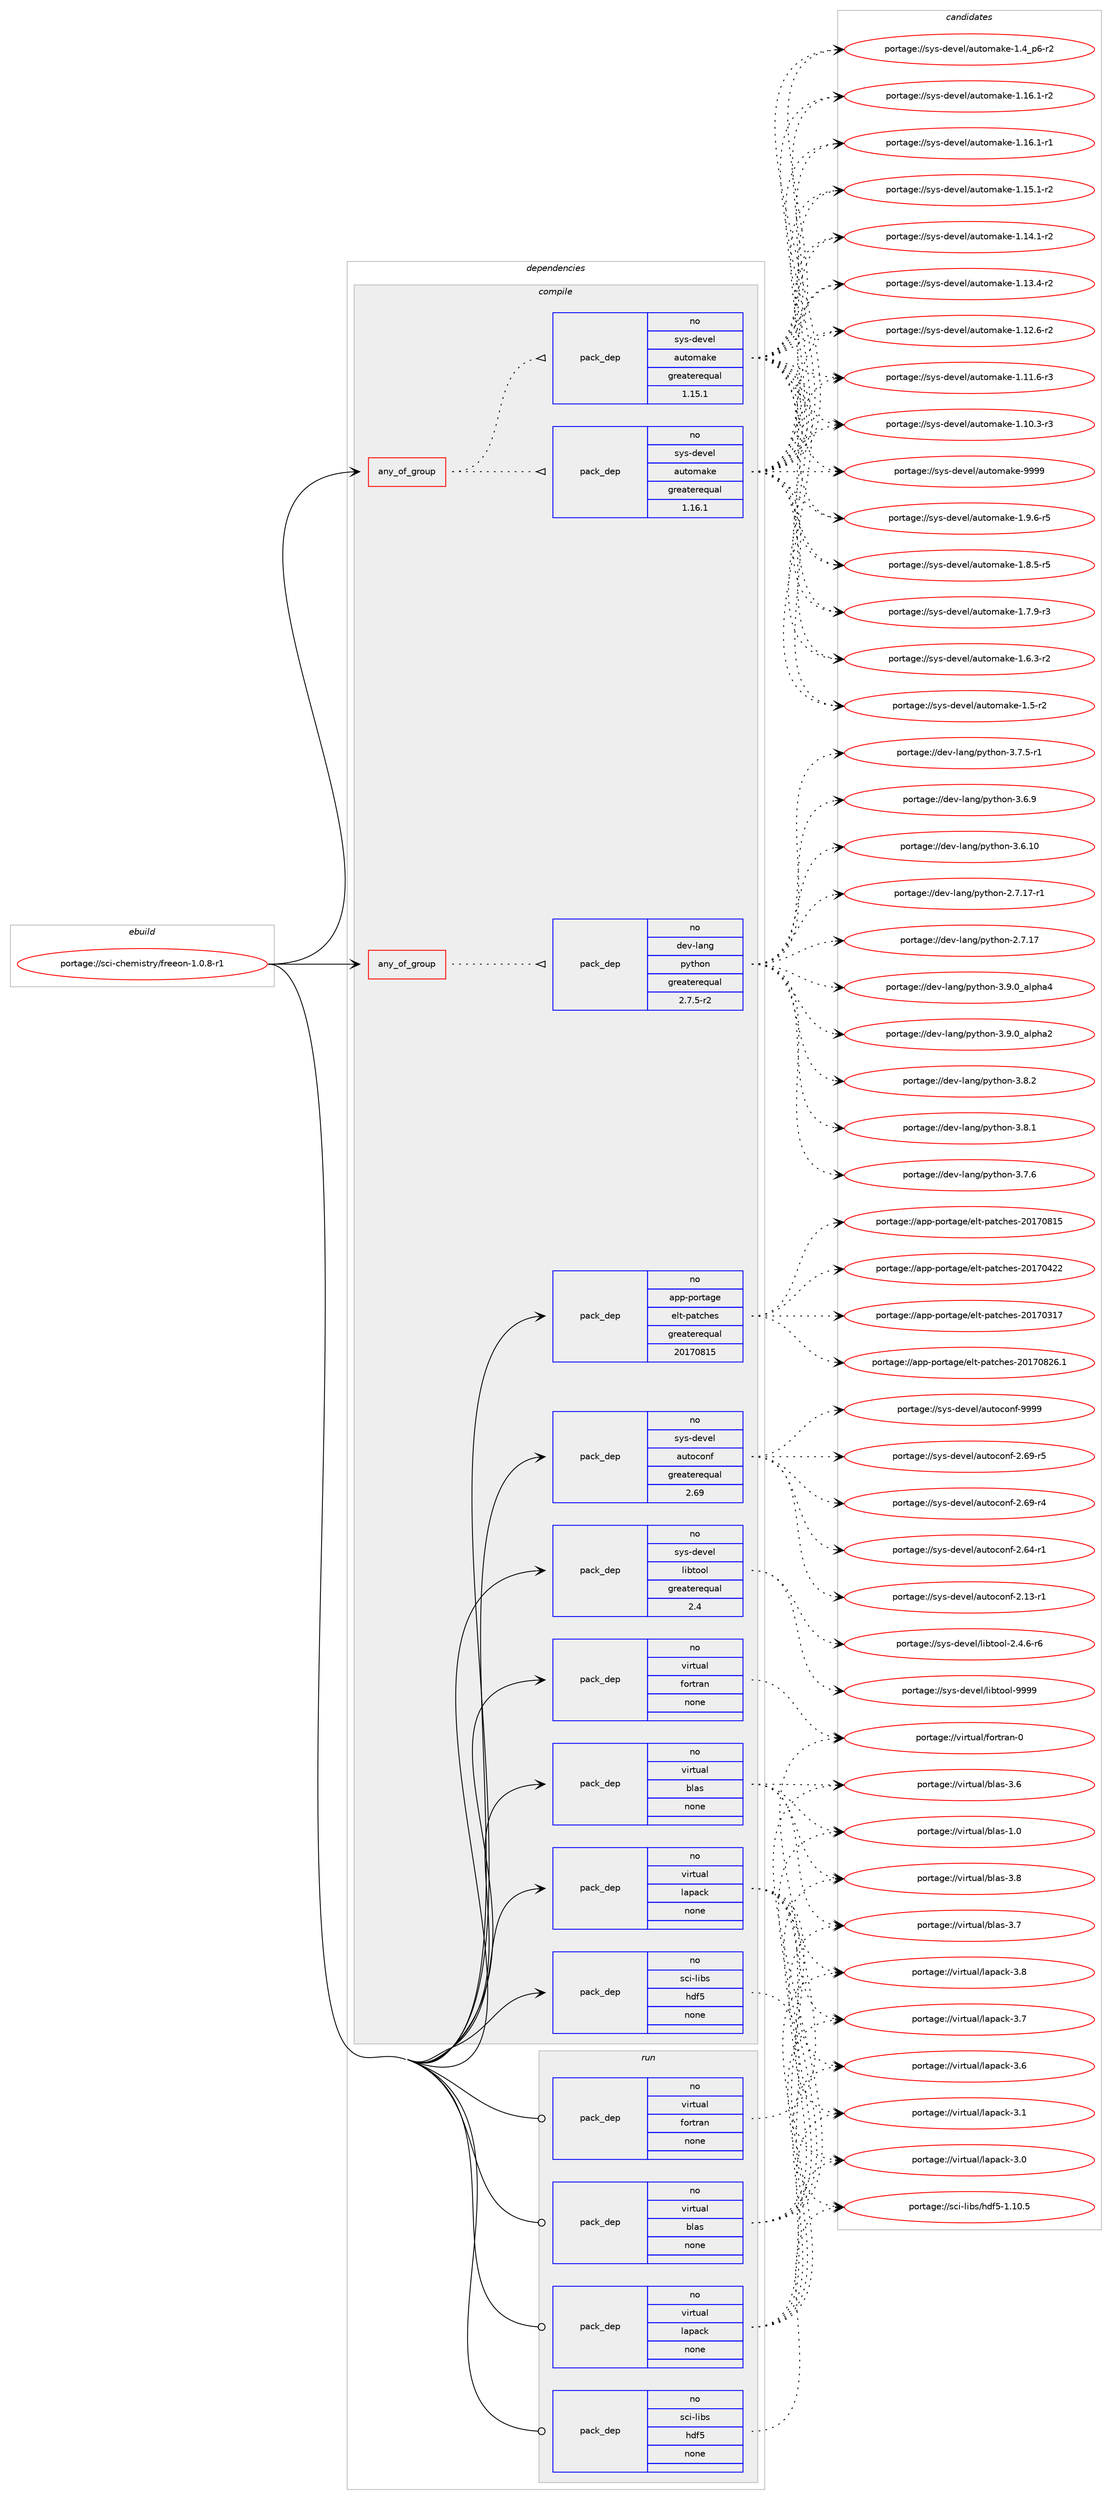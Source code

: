 digraph prolog {

# *************
# Graph options
# *************

newrank=true;
concentrate=true;
compound=true;
graph [rankdir=LR,fontname=Helvetica,fontsize=10,ranksep=1.5];#, ranksep=2.5, nodesep=0.2];
edge  [arrowhead=vee];
node  [fontname=Helvetica,fontsize=10];

# **********
# The ebuild
# **********

subgraph cluster_leftcol {
color=gray;
rank=same;
label=<<i>ebuild</i>>;
id [label="portage://sci-chemistry/freeon-1.0.8-r1", color=red, width=4, href="../sci-chemistry/freeon-1.0.8-r1.svg"];
}

# ****************
# The dependencies
# ****************

subgraph cluster_midcol {
color=gray;
label=<<i>dependencies</i>>;
subgraph cluster_compile {
fillcolor="#eeeeee";
style=filled;
label=<<i>compile</i>>;
subgraph any1136 {
dependency56040 [label=<<TABLE BORDER="0" CELLBORDER="1" CELLSPACING="0" CELLPADDING="4"><TR><TD CELLPADDING="10">any_of_group</TD></TR></TABLE>>, shape=none, color=red];subgraph pack43357 {
dependency56041 [label=<<TABLE BORDER="0" CELLBORDER="1" CELLSPACING="0" CELLPADDING="4" WIDTH="220"><TR><TD ROWSPAN="6" CELLPADDING="30">pack_dep</TD></TR><TR><TD WIDTH="110">no</TD></TR><TR><TD>dev-lang</TD></TR><TR><TD>python</TD></TR><TR><TD>greaterequal</TD></TR><TR><TD>2.7.5-r2</TD></TR></TABLE>>, shape=none, color=blue];
}
dependency56040:e -> dependency56041:w [weight=20,style="dotted",arrowhead="oinv"];
}
id:e -> dependency56040:w [weight=20,style="solid",arrowhead="vee"];
subgraph any1137 {
dependency56042 [label=<<TABLE BORDER="0" CELLBORDER="1" CELLSPACING="0" CELLPADDING="4"><TR><TD CELLPADDING="10">any_of_group</TD></TR></TABLE>>, shape=none, color=red];subgraph pack43358 {
dependency56043 [label=<<TABLE BORDER="0" CELLBORDER="1" CELLSPACING="0" CELLPADDING="4" WIDTH="220"><TR><TD ROWSPAN="6" CELLPADDING="30">pack_dep</TD></TR><TR><TD WIDTH="110">no</TD></TR><TR><TD>sys-devel</TD></TR><TR><TD>automake</TD></TR><TR><TD>greaterequal</TD></TR><TR><TD>1.16.1</TD></TR></TABLE>>, shape=none, color=blue];
}
dependency56042:e -> dependency56043:w [weight=20,style="dotted",arrowhead="oinv"];
subgraph pack43359 {
dependency56044 [label=<<TABLE BORDER="0" CELLBORDER="1" CELLSPACING="0" CELLPADDING="4" WIDTH="220"><TR><TD ROWSPAN="6" CELLPADDING="30">pack_dep</TD></TR><TR><TD WIDTH="110">no</TD></TR><TR><TD>sys-devel</TD></TR><TR><TD>automake</TD></TR><TR><TD>greaterequal</TD></TR><TR><TD>1.15.1</TD></TR></TABLE>>, shape=none, color=blue];
}
dependency56042:e -> dependency56044:w [weight=20,style="dotted",arrowhead="oinv"];
}
id:e -> dependency56042:w [weight=20,style="solid",arrowhead="vee"];
subgraph pack43360 {
dependency56045 [label=<<TABLE BORDER="0" CELLBORDER="1" CELLSPACING="0" CELLPADDING="4" WIDTH="220"><TR><TD ROWSPAN="6" CELLPADDING="30">pack_dep</TD></TR><TR><TD WIDTH="110">no</TD></TR><TR><TD>app-portage</TD></TR><TR><TD>elt-patches</TD></TR><TR><TD>greaterequal</TD></TR><TR><TD>20170815</TD></TR></TABLE>>, shape=none, color=blue];
}
id:e -> dependency56045:w [weight=20,style="solid",arrowhead="vee"];
subgraph pack43361 {
dependency56046 [label=<<TABLE BORDER="0" CELLBORDER="1" CELLSPACING="0" CELLPADDING="4" WIDTH="220"><TR><TD ROWSPAN="6" CELLPADDING="30">pack_dep</TD></TR><TR><TD WIDTH="110">no</TD></TR><TR><TD>sci-libs</TD></TR><TR><TD>hdf5</TD></TR><TR><TD>none</TD></TR><TR><TD></TD></TR></TABLE>>, shape=none, color=blue];
}
id:e -> dependency56046:w [weight=20,style="solid",arrowhead="vee"];
subgraph pack43362 {
dependency56047 [label=<<TABLE BORDER="0" CELLBORDER="1" CELLSPACING="0" CELLPADDING="4" WIDTH="220"><TR><TD ROWSPAN="6" CELLPADDING="30">pack_dep</TD></TR><TR><TD WIDTH="110">no</TD></TR><TR><TD>sys-devel</TD></TR><TR><TD>autoconf</TD></TR><TR><TD>greaterequal</TD></TR><TR><TD>2.69</TD></TR></TABLE>>, shape=none, color=blue];
}
id:e -> dependency56047:w [weight=20,style="solid",arrowhead="vee"];
subgraph pack43363 {
dependency56048 [label=<<TABLE BORDER="0" CELLBORDER="1" CELLSPACING="0" CELLPADDING="4" WIDTH="220"><TR><TD ROWSPAN="6" CELLPADDING="30">pack_dep</TD></TR><TR><TD WIDTH="110">no</TD></TR><TR><TD>sys-devel</TD></TR><TR><TD>libtool</TD></TR><TR><TD>greaterequal</TD></TR><TR><TD>2.4</TD></TR></TABLE>>, shape=none, color=blue];
}
id:e -> dependency56048:w [weight=20,style="solid",arrowhead="vee"];
subgraph pack43364 {
dependency56049 [label=<<TABLE BORDER="0" CELLBORDER="1" CELLSPACING="0" CELLPADDING="4" WIDTH="220"><TR><TD ROWSPAN="6" CELLPADDING="30">pack_dep</TD></TR><TR><TD WIDTH="110">no</TD></TR><TR><TD>virtual</TD></TR><TR><TD>blas</TD></TR><TR><TD>none</TD></TR><TR><TD></TD></TR></TABLE>>, shape=none, color=blue];
}
id:e -> dependency56049:w [weight=20,style="solid",arrowhead="vee"];
subgraph pack43365 {
dependency56050 [label=<<TABLE BORDER="0" CELLBORDER="1" CELLSPACING="0" CELLPADDING="4" WIDTH="220"><TR><TD ROWSPAN="6" CELLPADDING="30">pack_dep</TD></TR><TR><TD WIDTH="110">no</TD></TR><TR><TD>virtual</TD></TR><TR><TD>fortran</TD></TR><TR><TD>none</TD></TR><TR><TD></TD></TR></TABLE>>, shape=none, color=blue];
}
id:e -> dependency56050:w [weight=20,style="solid",arrowhead="vee"];
subgraph pack43366 {
dependency56051 [label=<<TABLE BORDER="0" CELLBORDER="1" CELLSPACING="0" CELLPADDING="4" WIDTH="220"><TR><TD ROWSPAN="6" CELLPADDING="30">pack_dep</TD></TR><TR><TD WIDTH="110">no</TD></TR><TR><TD>virtual</TD></TR><TR><TD>lapack</TD></TR><TR><TD>none</TD></TR><TR><TD></TD></TR></TABLE>>, shape=none, color=blue];
}
id:e -> dependency56051:w [weight=20,style="solid",arrowhead="vee"];
}
subgraph cluster_compileandrun {
fillcolor="#eeeeee";
style=filled;
label=<<i>compile and run</i>>;
}
subgraph cluster_run {
fillcolor="#eeeeee";
style=filled;
label=<<i>run</i>>;
subgraph pack43367 {
dependency56052 [label=<<TABLE BORDER="0" CELLBORDER="1" CELLSPACING="0" CELLPADDING="4" WIDTH="220"><TR><TD ROWSPAN="6" CELLPADDING="30">pack_dep</TD></TR><TR><TD WIDTH="110">no</TD></TR><TR><TD>sci-libs</TD></TR><TR><TD>hdf5</TD></TR><TR><TD>none</TD></TR><TR><TD></TD></TR></TABLE>>, shape=none, color=blue];
}
id:e -> dependency56052:w [weight=20,style="solid",arrowhead="odot"];
subgraph pack43368 {
dependency56053 [label=<<TABLE BORDER="0" CELLBORDER="1" CELLSPACING="0" CELLPADDING="4" WIDTH="220"><TR><TD ROWSPAN="6" CELLPADDING="30">pack_dep</TD></TR><TR><TD WIDTH="110">no</TD></TR><TR><TD>virtual</TD></TR><TR><TD>blas</TD></TR><TR><TD>none</TD></TR><TR><TD></TD></TR></TABLE>>, shape=none, color=blue];
}
id:e -> dependency56053:w [weight=20,style="solid",arrowhead="odot"];
subgraph pack43369 {
dependency56054 [label=<<TABLE BORDER="0" CELLBORDER="1" CELLSPACING="0" CELLPADDING="4" WIDTH="220"><TR><TD ROWSPAN="6" CELLPADDING="30">pack_dep</TD></TR><TR><TD WIDTH="110">no</TD></TR><TR><TD>virtual</TD></TR><TR><TD>fortran</TD></TR><TR><TD>none</TD></TR><TR><TD></TD></TR></TABLE>>, shape=none, color=blue];
}
id:e -> dependency56054:w [weight=20,style="solid",arrowhead="odot"];
subgraph pack43370 {
dependency56055 [label=<<TABLE BORDER="0" CELLBORDER="1" CELLSPACING="0" CELLPADDING="4" WIDTH="220"><TR><TD ROWSPAN="6" CELLPADDING="30">pack_dep</TD></TR><TR><TD WIDTH="110">no</TD></TR><TR><TD>virtual</TD></TR><TR><TD>lapack</TD></TR><TR><TD>none</TD></TR><TR><TD></TD></TR></TABLE>>, shape=none, color=blue];
}
id:e -> dependency56055:w [weight=20,style="solid",arrowhead="odot"];
}
}

# **************
# The candidates
# **************

subgraph cluster_choices {
rank=same;
color=gray;
label=<<i>candidates</i>>;

subgraph choice43357 {
color=black;
nodesep=1;
choice10010111845108971101034711212111610411111045514657464895971081121049752 [label="portage://dev-lang/python-3.9.0_alpha4", color=red, width=4,href="../dev-lang/python-3.9.0_alpha4.svg"];
choice10010111845108971101034711212111610411111045514657464895971081121049750 [label="portage://dev-lang/python-3.9.0_alpha2", color=red, width=4,href="../dev-lang/python-3.9.0_alpha2.svg"];
choice100101118451089711010347112121116104111110455146564650 [label="portage://dev-lang/python-3.8.2", color=red, width=4,href="../dev-lang/python-3.8.2.svg"];
choice100101118451089711010347112121116104111110455146564649 [label="portage://dev-lang/python-3.8.1", color=red, width=4,href="../dev-lang/python-3.8.1.svg"];
choice100101118451089711010347112121116104111110455146554654 [label="portage://dev-lang/python-3.7.6", color=red, width=4,href="../dev-lang/python-3.7.6.svg"];
choice1001011184510897110103471121211161041111104551465546534511449 [label="portage://dev-lang/python-3.7.5-r1", color=red, width=4,href="../dev-lang/python-3.7.5-r1.svg"];
choice100101118451089711010347112121116104111110455146544657 [label="portage://dev-lang/python-3.6.9", color=red, width=4,href="../dev-lang/python-3.6.9.svg"];
choice10010111845108971101034711212111610411111045514654464948 [label="portage://dev-lang/python-3.6.10", color=red, width=4,href="../dev-lang/python-3.6.10.svg"];
choice100101118451089711010347112121116104111110455046554649554511449 [label="portage://dev-lang/python-2.7.17-r1", color=red, width=4,href="../dev-lang/python-2.7.17-r1.svg"];
choice10010111845108971101034711212111610411111045504655464955 [label="portage://dev-lang/python-2.7.17", color=red, width=4,href="../dev-lang/python-2.7.17.svg"];
dependency56041:e -> choice10010111845108971101034711212111610411111045514657464895971081121049752:w [style=dotted,weight="100"];
dependency56041:e -> choice10010111845108971101034711212111610411111045514657464895971081121049750:w [style=dotted,weight="100"];
dependency56041:e -> choice100101118451089711010347112121116104111110455146564650:w [style=dotted,weight="100"];
dependency56041:e -> choice100101118451089711010347112121116104111110455146564649:w [style=dotted,weight="100"];
dependency56041:e -> choice100101118451089711010347112121116104111110455146554654:w [style=dotted,weight="100"];
dependency56041:e -> choice1001011184510897110103471121211161041111104551465546534511449:w [style=dotted,weight="100"];
dependency56041:e -> choice100101118451089711010347112121116104111110455146544657:w [style=dotted,weight="100"];
dependency56041:e -> choice10010111845108971101034711212111610411111045514654464948:w [style=dotted,weight="100"];
dependency56041:e -> choice100101118451089711010347112121116104111110455046554649554511449:w [style=dotted,weight="100"];
dependency56041:e -> choice10010111845108971101034711212111610411111045504655464955:w [style=dotted,weight="100"];
}
subgraph choice43358 {
color=black;
nodesep=1;
choice115121115451001011181011084797117116111109971071014557575757 [label="portage://sys-devel/automake-9999", color=red, width=4,href="../sys-devel/automake-9999.svg"];
choice115121115451001011181011084797117116111109971071014549465746544511453 [label="portage://sys-devel/automake-1.9.6-r5", color=red, width=4,href="../sys-devel/automake-1.9.6-r5.svg"];
choice115121115451001011181011084797117116111109971071014549465646534511453 [label="portage://sys-devel/automake-1.8.5-r5", color=red, width=4,href="../sys-devel/automake-1.8.5-r5.svg"];
choice115121115451001011181011084797117116111109971071014549465546574511451 [label="portage://sys-devel/automake-1.7.9-r3", color=red, width=4,href="../sys-devel/automake-1.7.9-r3.svg"];
choice115121115451001011181011084797117116111109971071014549465446514511450 [label="portage://sys-devel/automake-1.6.3-r2", color=red, width=4,href="../sys-devel/automake-1.6.3-r2.svg"];
choice11512111545100101118101108479711711611110997107101454946534511450 [label="portage://sys-devel/automake-1.5-r2", color=red, width=4,href="../sys-devel/automake-1.5-r2.svg"];
choice115121115451001011181011084797117116111109971071014549465295112544511450 [label="portage://sys-devel/automake-1.4_p6-r2", color=red, width=4,href="../sys-devel/automake-1.4_p6-r2.svg"];
choice11512111545100101118101108479711711611110997107101454946495446494511450 [label="portage://sys-devel/automake-1.16.1-r2", color=red, width=4,href="../sys-devel/automake-1.16.1-r2.svg"];
choice11512111545100101118101108479711711611110997107101454946495446494511449 [label="portage://sys-devel/automake-1.16.1-r1", color=red, width=4,href="../sys-devel/automake-1.16.1-r1.svg"];
choice11512111545100101118101108479711711611110997107101454946495346494511450 [label="portage://sys-devel/automake-1.15.1-r2", color=red, width=4,href="../sys-devel/automake-1.15.1-r2.svg"];
choice11512111545100101118101108479711711611110997107101454946495246494511450 [label="portage://sys-devel/automake-1.14.1-r2", color=red, width=4,href="../sys-devel/automake-1.14.1-r2.svg"];
choice11512111545100101118101108479711711611110997107101454946495146524511450 [label="portage://sys-devel/automake-1.13.4-r2", color=red, width=4,href="../sys-devel/automake-1.13.4-r2.svg"];
choice11512111545100101118101108479711711611110997107101454946495046544511450 [label="portage://sys-devel/automake-1.12.6-r2", color=red, width=4,href="../sys-devel/automake-1.12.6-r2.svg"];
choice11512111545100101118101108479711711611110997107101454946494946544511451 [label="portage://sys-devel/automake-1.11.6-r3", color=red, width=4,href="../sys-devel/automake-1.11.6-r3.svg"];
choice11512111545100101118101108479711711611110997107101454946494846514511451 [label="portage://sys-devel/automake-1.10.3-r3", color=red, width=4,href="../sys-devel/automake-1.10.3-r3.svg"];
dependency56043:e -> choice115121115451001011181011084797117116111109971071014557575757:w [style=dotted,weight="100"];
dependency56043:e -> choice115121115451001011181011084797117116111109971071014549465746544511453:w [style=dotted,weight="100"];
dependency56043:e -> choice115121115451001011181011084797117116111109971071014549465646534511453:w [style=dotted,weight="100"];
dependency56043:e -> choice115121115451001011181011084797117116111109971071014549465546574511451:w [style=dotted,weight="100"];
dependency56043:e -> choice115121115451001011181011084797117116111109971071014549465446514511450:w [style=dotted,weight="100"];
dependency56043:e -> choice11512111545100101118101108479711711611110997107101454946534511450:w [style=dotted,weight="100"];
dependency56043:e -> choice115121115451001011181011084797117116111109971071014549465295112544511450:w [style=dotted,weight="100"];
dependency56043:e -> choice11512111545100101118101108479711711611110997107101454946495446494511450:w [style=dotted,weight="100"];
dependency56043:e -> choice11512111545100101118101108479711711611110997107101454946495446494511449:w [style=dotted,weight="100"];
dependency56043:e -> choice11512111545100101118101108479711711611110997107101454946495346494511450:w [style=dotted,weight="100"];
dependency56043:e -> choice11512111545100101118101108479711711611110997107101454946495246494511450:w [style=dotted,weight="100"];
dependency56043:e -> choice11512111545100101118101108479711711611110997107101454946495146524511450:w [style=dotted,weight="100"];
dependency56043:e -> choice11512111545100101118101108479711711611110997107101454946495046544511450:w [style=dotted,weight="100"];
dependency56043:e -> choice11512111545100101118101108479711711611110997107101454946494946544511451:w [style=dotted,weight="100"];
dependency56043:e -> choice11512111545100101118101108479711711611110997107101454946494846514511451:w [style=dotted,weight="100"];
}
subgraph choice43359 {
color=black;
nodesep=1;
choice115121115451001011181011084797117116111109971071014557575757 [label="portage://sys-devel/automake-9999", color=red, width=4,href="../sys-devel/automake-9999.svg"];
choice115121115451001011181011084797117116111109971071014549465746544511453 [label="portage://sys-devel/automake-1.9.6-r5", color=red, width=4,href="../sys-devel/automake-1.9.6-r5.svg"];
choice115121115451001011181011084797117116111109971071014549465646534511453 [label="portage://sys-devel/automake-1.8.5-r5", color=red, width=4,href="../sys-devel/automake-1.8.5-r5.svg"];
choice115121115451001011181011084797117116111109971071014549465546574511451 [label="portage://sys-devel/automake-1.7.9-r3", color=red, width=4,href="../sys-devel/automake-1.7.9-r3.svg"];
choice115121115451001011181011084797117116111109971071014549465446514511450 [label="portage://sys-devel/automake-1.6.3-r2", color=red, width=4,href="../sys-devel/automake-1.6.3-r2.svg"];
choice11512111545100101118101108479711711611110997107101454946534511450 [label="portage://sys-devel/automake-1.5-r2", color=red, width=4,href="../sys-devel/automake-1.5-r2.svg"];
choice115121115451001011181011084797117116111109971071014549465295112544511450 [label="portage://sys-devel/automake-1.4_p6-r2", color=red, width=4,href="../sys-devel/automake-1.4_p6-r2.svg"];
choice11512111545100101118101108479711711611110997107101454946495446494511450 [label="portage://sys-devel/automake-1.16.1-r2", color=red, width=4,href="../sys-devel/automake-1.16.1-r2.svg"];
choice11512111545100101118101108479711711611110997107101454946495446494511449 [label="portage://sys-devel/automake-1.16.1-r1", color=red, width=4,href="../sys-devel/automake-1.16.1-r1.svg"];
choice11512111545100101118101108479711711611110997107101454946495346494511450 [label="portage://sys-devel/automake-1.15.1-r2", color=red, width=4,href="../sys-devel/automake-1.15.1-r2.svg"];
choice11512111545100101118101108479711711611110997107101454946495246494511450 [label="portage://sys-devel/automake-1.14.1-r2", color=red, width=4,href="../sys-devel/automake-1.14.1-r2.svg"];
choice11512111545100101118101108479711711611110997107101454946495146524511450 [label="portage://sys-devel/automake-1.13.4-r2", color=red, width=4,href="../sys-devel/automake-1.13.4-r2.svg"];
choice11512111545100101118101108479711711611110997107101454946495046544511450 [label="portage://sys-devel/automake-1.12.6-r2", color=red, width=4,href="../sys-devel/automake-1.12.6-r2.svg"];
choice11512111545100101118101108479711711611110997107101454946494946544511451 [label="portage://sys-devel/automake-1.11.6-r3", color=red, width=4,href="../sys-devel/automake-1.11.6-r3.svg"];
choice11512111545100101118101108479711711611110997107101454946494846514511451 [label="portage://sys-devel/automake-1.10.3-r3", color=red, width=4,href="../sys-devel/automake-1.10.3-r3.svg"];
dependency56044:e -> choice115121115451001011181011084797117116111109971071014557575757:w [style=dotted,weight="100"];
dependency56044:e -> choice115121115451001011181011084797117116111109971071014549465746544511453:w [style=dotted,weight="100"];
dependency56044:e -> choice115121115451001011181011084797117116111109971071014549465646534511453:w [style=dotted,weight="100"];
dependency56044:e -> choice115121115451001011181011084797117116111109971071014549465546574511451:w [style=dotted,weight="100"];
dependency56044:e -> choice115121115451001011181011084797117116111109971071014549465446514511450:w [style=dotted,weight="100"];
dependency56044:e -> choice11512111545100101118101108479711711611110997107101454946534511450:w [style=dotted,weight="100"];
dependency56044:e -> choice115121115451001011181011084797117116111109971071014549465295112544511450:w [style=dotted,weight="100"];
dependency56044:e -> choice11512111545100101118101108479711711611110997107101454946495446494511450:w [style=dotted,weight="100"];
dependency56044:e -> choice11512111545100101118101108479711711611110997107101454946495446494511449:w [style=dotted,weight="100"];
dependency56044:e -> choice11512111545100101118101108479711711611110997107101454946495346494511450:w [style=dotted,weight="100"];
dependency56044:e -> choice11512111545100101118101108479711711611110997107101454946495246494511450:w [style=dotted,weight="100"];
dependency56044:e -> choice11512111545100101118101108479711711611110997107101454946495146524511450:w [style=dotted,weight="100"];
dependency56044:e -> choice11512111545100101118101108479711711611110997107101454946495046544511450:w [style=dotted,weight="100"];
dependency56044:e -> choice11512111545100101118101108479711711611110997107101454946494946544511451:w [style=dotted,weight="100"];
dependency56044:e -> choice11512111545100101118101108479711711611110997107101454946494846514511451:w [style=dotted,weight="100"];
}
subgraph choice43360 {
color=black;
nodesep=1;
choice971121124511211111411697103101471011081164511297116991041011154550484955485650544649 [label="portage://app-portage/elt-patches-20170826.1", color=red, width=4,href="../app-portage/elt-patches-20170826.1.svg"];
choice97112112451121111141169710310147101108116451129711699104101115455048495548564953 [label="portage://app-portage/elt-patches-20170815", color=red, width=4,href="../app-portage/elt-patches-20170815.svg"];
choice97112112451121111141169710310147101108116451129711699104101115455048495548525050 [label="portage://app-portage/elt-patches-20170422", color=red, width=4,href="../app-portage/elt-patches-20170422.svg"];
choice97112112451121111141169710310147101108116451129711699104101115455048495548514955 [label="portage://app-portage/elt-patches-20170317", color=red, width=4,href="../app-portage/elt-patches-20170317.svg"];
dependency56045:e -> choice971121124511211111411697103101471011081164511297116991041011154550484955485650544649:w [style=dotted,weight="100"];
dependency56045:e -> choice97112112451121111141169710310147101108116451129711699104101115455048495548564953:w [style=dotted,weight="100"];
dependency56045:e -> choice97112112451121111141169710310147101108116451129711699104101115455048495548525050:w [style=dotted,weight="100"];
dependency56045:e -> choice97112112451121111141169710310147101108116451129711699104101115455048495548514955:w [style=dotted,weight="100"];
}
subgraph choice43361 {
color=black;
nodesep=1;
choice115991054510810598115471041001025345494649484653 [label="portage://sci-libs/hdf5-1.10.5", color=red, width=4,href="../sci-libs/hdf5-1.10.5.svg"];
dependency56046:e -> choice115991054510810598115471041001025345494649484653:w [style=dotted,weight="100"];
}
subgraph choice43362 {
color=black;
nodesep=1;
choice115121115451001011181011084797117116111991111101024557575757 [label="portage://sys-devel/autoconf-9999", color=red, width=4,href="../sys-devel/autoconf-9999.svg"];
choice1151211154510010111810110847971171161119911111010245504654574511453 [label="portage://sys-devel/autoconf-2.69-r5", color=red, width=4,href="../sys-devel/autoconf-2.69-r5.svg"];
choice1151211154510010111810110847971171161119911111010245504654574511452 [label="portage://sys-devel/autoconf-2.69-r4", color=red, width=4,href="../sys-devel/autoconf-2.69-r4.svg"];
choice1151211154510010111810110847971171161119911111010245504654524511449 [label="portage://sys-devel/autoconf-2.64-r1", color=red, width=4,href="../sys-devel/autoconf-2.64-r1.svg"];
choice1151211154510010111810110847971171161119911111010245504649514511449 [label="portage://sys-devel/autoconf-2.13-r1", color=red, width=4,href="../sys-devel/autoconf-2.13-r1.svg"];
dependency56047:e -> choice115121115451001011181011084797117116111991111101024557575757:w [style=dotted,weight="100"];
dependency56047:e -> choice1151211154510010111810110847971171161119911111010245504654574511453:w [style=dotted,weight="100"];
dependency56047:e -> choice1151211154510010111810110847971171161119911111010245504654574511452:w [style=dotted,weight="100"];
dependency56047:e -> choice1151211154510010111810110847971171161119911111010245504654524511449:w [style=dotted,weight="100"];
dependency56047:e -> choice1151211154510010111810110847971171161119911111010245504649514511449:w [style=dotted,weight="100"];
}
subgraph choice43363 {
color=black;
nodesep=1;
choice1151211154510010111810110847108105981161111111084557575757 [label="portage://sys-devel/libtool-9999", color=red, width=4,href="../sys-devel/libtool-9999.svg"];
choice1151211154510010111810110847108105981161111111084550465246544511454 [label="portage://sys-devel/libtool-2.4.6-r6", color=red, width=4,href="../sys-devel/libtool-2.4.6-r6.svg"];
dependency56048:e -> choice1151211154510010111810110847108105981161111111084557575757:w [style=dotted,weight="100"];
dependency56048:e -> choice1151211154510010111810110847108105981161111111084550465246544511454:w [style=dotted,weight="100"];
}
subgraph choice43364 {
color=black;
nodesep=1;
choice1181051141161179710847981089711545514656 [label="portage://virtual/blas-3.8", color=red, width=4,href="../virtual/blas-3.8.svg"];
choice1181051141161179710847981089711545514655 [label="portage://virtual/blas-3.7", color=red, width=4,href="../virtual/blas-3.7.svg"];
choice1181051141161179710847981089711545514654 [label="portage://virtual/blas-3.6", color=red, width=4,href="../virtual/blas-3.6.svg"];
choice1181051141161179710847981089711545494648 [label="portage://virtual/blas-1.0", color=red, width=4,href="../virtual/blas-1.0.svg"];
dependency56049:e -> choice1181051141161179710847981089711545514656:w [style=dotted,weight="100"];
dependency56049:e -> choice1181051141161179710847981089711545514655:w [style=dotted,weight="100"];
dependency56049:e -> choice1181051141161179710847981089711545514654:w [style=dotted,weight="100"];
dependency56049:e -> choice1181051141161179710847981089711545494648:w [style=dotted,weight="100"];
}
subgraph choice43365 {
color=black;
nodesep=1;
choice1181051141161179710847102111114116114971104548 [label="portage://virtual/fortran-0", color=red, width=4,href="../virtual/fortran-0.svg"];
dependency56050:e -> choice1181051141161179710847102111114116114971104548:w [style=dotted,weight="100"];
}
subgraph choice43366 {
color=black;
nodesep=1;
choice118105114116117971084710897112979910745514656 [label="portage://virtual/lapack-3.8", color=red, width=4,href="../virtual/lapack-3.8.svg"];
choice118105114116117971084710897112979910745514655 [label="portage://virtual/lapack-3.7", color=red, width=4,href="../virtual/lapack-3.7.svg"];
choice118105114116117971084710897112979910745514654 [label="portage://virtual/lapack-3.6", color=red, width=4,href="../virtual/lapack-3.6.svg"];
choice118105114116117971084710897112979910745514649 [label="portage://virtual/lapack-3.1", color=red, width=4,href="../virtual/lapack-3.1.svg"];
choice118105114116117971084710897112979910745514648 [label="portage://virtual/lapack-3.0", color=red, width=4,href="../virtual/lapack-3.0.svg"];
dependency56051:e -> choice118105114116117971084710897112979910745514656:w [style=dotted,weight="100"];
dependency56051:e -> choice118105114116117971084710897112979910745514655:w [style=dotted,weight="100"];
dependency56051:e -> choice118105114116117971084710897112979910745514654:w [style=dotted,weight="100"];
dependency56051:e -> choice118105114116117971084710897112979910745514649:w [style=dotted,weight="100"];
dependency56051:e -> choice118105114116117971084710897112979910745514648:w [style=dotted,weight="100"];
}
subgraph choice43367 {
color=black;
nodesep=1;
choice115991054510810598115471041001025345494649484653 [label="portage://sci-libs/hdf5-1.10.5", color=red, width=4,href="../sci-libs/hdf5-1.10.5.svg"];
dependency56052:e -> choice115991054510810598115471041001025345494649484653:w [style=dotted,weight="100"];
}
subgraph choice43368 {
color=black;
nodesep=1;
choice1181051141161179710847981089711545514656 [label="portage://virtual/blas-3.8", color=red, width=4,href="../virtual/blas-3.8.svg"];
choice1181051141161179710847981089711545514655 [label="portage://virtual/blas-3.7", color=red, width=4,href="../virtual/blas-3.7.svg"];
choice1181051141161179710847981089711545514654 [label="portage://virtual/blas-3.6", color=red, width=4,href="../virtual/blas-3.6.svg"];
choice1181051141161179710847981089711545494648 [label="portage://virtual/blas-1.0", color=red, width=4,href="../virtual/blas-1.0.svg"];
dependency56053:e -> choice1181051141161179710847981089711545514656:w [style=dotted,weight="100"];
dependency56053:e -> choice1181051141161179710847981089711545514655:w [style=dotted,weight="100"];
dependency56053:e -> choice1181051141161179710847981089711545514654:w [style=dotted,weight="100"];
dependency56053:e -> choice1181051141161179710847981089711545494648:w [style=dotted,weight="100"];
}
subgraph choice43369 {
color=black;
nodesep=1;
choice1181051141161179710847102111114116114971104548 [label="portage://virtual/fortran-0", color=red, width=4,href="../virtual/fortran-0.svg"];
dependency56054:e -> choice1181051141161179710847102111114116114971104548:w [style=dotted,weight="100"];
}
subgraph choice43370 {
color=black;
nodesep=1;
choice118105114116117971084710897112979910745514656 [label="portage://virtual/lapack-3.8", color=red, width=4,href="../virtual/lapack-3.8.svg"];
choice118105114116117971084710897112979910745514655 [label="portage://virtual/lapack-3.7", color=red, width=4,href="../virtual/lapack-3.7.svg"];
choice118105114116117971084710897112979910745514654 [label="portage://virtual/lapack-3.6", color=red, width=4,href="../virtual/lapack-3.6.svg"];
choice118105114116117971084710897112979910745514649 [label="portage://virtual/lapack-3.1", color=red, width=4,href="../virtual/lapack-3.1.svg"];
choice118105114116117971084710897112979910745514648 [label="portage://virtual/lapack-3.0", color=red, width=4,href="../virtual/lapack-3.0.svg"];
dependency56055:e -> choice118105114116117971084710897112979910745514656:w [style=dotted,weight="100"];
dependency56055:e -> choice118105114116117971084710897112979910745514655:w [style=dotted,weight="100"];
dependency56055:e -> choice118105114116117971084710897112979910745514654:w [style=dotted,weight="100"];
dependency56055:e -> choice118105114116117971084710897112979910745514649:w [style=dotted,weight="100"];
dependency56055:e -> choice118105114116117971084710897112979910745514648:w [style=dotted,weight="100"];
}
}

}

